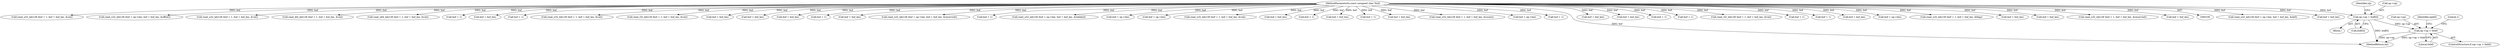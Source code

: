 digraph "0_radare2_bd276ef2fd8ac3401e65be7c126a43175ccfbcd7@array" {
"1000110" [label="(Call,op->op = buf[0])"];
"1000102" [label="(MethodParameterIn,const unsigned char *buf)"];
"1000118" [label="(Call,op->op > 0xbf)"];
"1000104" [label="(Block,)"];
"1000533" [label="(Call,read_u32_leb128 (buf + op->len, buf + buf_len, &def))"];
"1000455" [label="(Call,buf + buf_len)"];
"1000730" [label="(Call,read_u32_leb128 (buf + 1, buf + buf_len, &val))"];
"1000826" [label="(Call,read_u32_leb128 (buf + op->len, buf + buf_len, &offset))"];
"1000399" [label="(Call,read_u32_leb128 (buf + 1, buf + buf_len, &val))"];
"1000959" [label="(Call,read_i64_leb128 (buf + 1, buf + buf_len, &val))"];
"1001033" [label="(Call,read_u64_leb128 (buf + 1, buf + buf_len, &val))"];
"1000879" [label="(Call,buf + 1)"];
"1000119" [label="(Call,op->op)"];
"1000678" [label="(Call,buf + buf_len)"];
"1000647" [label="(Call,buf + 1)"];
"1000993" [label="(Call,read_u32_leb128 (buf + 1, buf + buf_len, &val))"];
"1000925" [label="(Call,read_i32_leb128 (buf + 1, buf + buf_len, &val))"];
"1000120" [label="(Identifier,op)"];
"1000508" [label="(Call,buf + buf_len)"];
"1000734" [label="(Call,buf + buf_len)"];
"1000804" [label="(Call,buf + buf_len)"];
"1001034" [label="(Call,buf + 1)"];
"1001037" [label="(Call,buf + buf_len)"];
"1000672" [label="(Call,read_u32_leb128 (buf + op->len, buf + buf_len, &reserved))"];
"1000731" [label="(Call,buf + 1)"];
"1000502" [label="(Call,read_u32_leb128 (buf + op->len, buf + buf_len, &table[i]))"];
"1000110" [label="(Call,op->op = buf[0])"];
"1000534" [label="(Call,buf + op->len)"];
"1000827" [label="(Call,buf + op->len)"];
"1000111" [label="(Call,op->op)"];
"1000646" [label="(Call,read_u32_leb128 (buf + 1, buf + buf_len, &val))"];
"1000963" [label="(Call,buf + buf_len)"];
"1000960" [label="(Call,buf + 1)"];
"1000832" [label="(Call,buf + buf_len)"];
"1000117" [label="(ControlStructure,if (op->op > 0xbf))"];
"1000801" [label="(Call,buf + 1)"];
"1000128" [label="(Identifier,opdef)"];
"1000296" [label="(Call,buf + buf_len)"];
"1000451" [label="(Call,read_u32_leb128 (buf + 1, buf + buf_len, &count))"];
"1000673" [label="(Call,buf + op->len)"];
"1000926" [label="(Call,buf + 1)"];
"1001086" [label="(MethodReturn,int)"];
"1000997" [label="(Call,buf + buf_len)"];
"1000650" [label="(Call,buf + buf_len)"];
"1000994" [label="(Call,buf + 1)"];
"1000400" [label="(Call,buf + 1)"];
"1000122" [label="(Literal,0xbf)"];
"1000125" [label="(Literal,1)"];
"1000292" [label="(Call,read_i32_leb128 (buf + 1, buf + buf_len, &val))"];
"1000452" [label="(Call,buf + 1)"];
"1000102" [label="(MethodParameterIn,const unsigned char *buf)"];
"1000114" [label="(Call,buf[0])"];
"1000293" [label="(Call,buf + 1)"];
"1000929" [label="(Call,buf + buf_len)"];
"1000503" [label="(Call,buf + op->len)"];
"1000800" [label="(Call,read_u32_leb128 (buf + 1, buf + buf_len, &flag))"];
"1000403" [label="(Call,buf + buf_len)"];
"1000118" [label="(Call,op->op > 0xbf)"];
"1000882" [label="(Call,buf + buf_len)"];
"1000878" [label="(Call,read_u32_leb128 (buf + 1, buf + buf_len, &reserved))"];
"1000539" [label="(Call,buf + buf_len)"];
"1000110" -> "1000104"  [label="AST: "];
"1000110" -> "1000114"  [label="CFG: "];
"1000111" -> "1000110"  [label="AST: "];
"1000114" -> "1000110"  [label="AST: "];
"1000120" -> "1000110"  [label="CFG: "];
"1000110" -> "1001086"  [label="DDG: buf[0]"];
"1000102" -> "1000110"  [label="DDG: buf"];
"1000110" -> "1000118"  [label="DDG: op->op"];
"1000102" -> "1000100"  [label="AST: "];
"1000102" -> "1001086"  [label="DDG: buf"];
"1000102" -> "1000292"  [label="DDG: buf"];
"1000102" -> "1000293"  [label="DDG: buf"];
"1000102" -> "1000296"  [label="DDG: buf"];
"1000102" -> "1000399"  [label="DDG: buf"];
"1000102" -> "1000400"  [label="DDG: buf"];
"1000102" -> "1000403"  [label="DDG: buf"];
"1000102" -> "1000451"  [label="DDG: buf"];
"1000102" -> "1000452"  [label="DDG: buf"];
"1000102" -> "1000455"  [label="DDG: buf"];
"1000102" -> "1000502"  [label="DDG: buf"];
"1000102" -> "1000503"  [label="DDG: buf"];
"1000102" -> "1000508"  [label="DDG: buf"];
"1000102" -> "1000533"  [label="DDG: buf"];
"1000102" -> "1000534"  [label="DDG: buf"];
"1000102" -> "1000539"  [label="DDG: buf"];
"1000102" -> "1000646"  [label="DDG: buf"];
"1000102" -> "1000647"  [label="DDG: buf"];
"1000102" -> "1000650"  [label="DDG: buf"];
"1000102" -> "1000672"  [label="DDG: buf"];
"1000102" -> "1000673"  [label="DDG: buf"];
"1000102" -> "1000678"  [label="DDG: buf"];
"1000102" -> "1000730"  [label="DDG: buf"];
"1000102" -> "1000731"  [label="DDG: buf"];
"1000102" -> "1000734"  [label="DDG: buf"];
"1000102" -> "1000800"  [label="DDG: buf"];
"1000102" -> "1000801"  [label="DDG: buf"];
"1000102" -> "1000804"  [label="DDG: buf"];
"1000102" -> "1000826"  [label="DDG: buf"];
"1000102" -> "1000827"  [label="DDG: buf"];
"1000102" -> "1000832"  [label="DDG: buf"];
"1000102" -> "1000878"  [label="DDG: buf"];
"1000102" -> "1000879"  [label="DDG: buf"];
"1000102" -> "1000882"  [label="DDG: buf"];
"1000102" -> "1000925"  [label="DDG: buf"];
"1000102" -> "1000926"  [label="DDG: buf"];
"1000102" -> "1000929"  [label="DDG: buf"];
"1000102" -> "1000959"  [label="DDG: buf"];
"1000102" -> "1000960"  [label="DDG: buf"];
"1000102" -> "1000963"  [label="DDG: buf"];
"1000102" -> "1000993"  [label="DDG: buf"];
"1000102" -> "1000994"  [label="DDG: buf"];
"1000102" -> "1000997"  [label="DDG: buf"];
"1000102" -> "1001033"  [label="DDG: buf"];
"1000102" -> "1001034"  [label="DDG: buf"];
"1000102" -> "1001037"  [label="DDG: buf"];
"1000118" -> "1000117"  [label="AST: "];
"1000118" -> "1000122"  [label="CFG: "];
"1000119" -> "1000118"  [label="AST: "];
"1000122" -> "1000118"  [label="AST: "];
"1000125" -> "1000118"  [label="CFG: "];
"1000128" -> "1000118"  [label="CFG: "];
"1000118" -> "1001086"  [label="DDG: op->op > 0xbf"];
"1000118" -> "1001086"  [label="DDG: op->op"];
}
